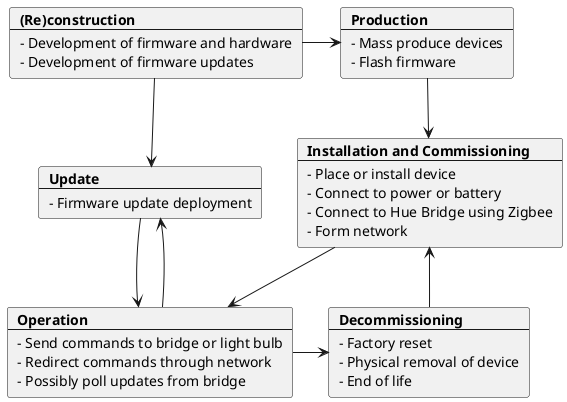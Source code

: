 @startuml

card Construction [
<b>(Re)construction</b>
--
- Development of firmware and hardware
- Development of firmware updates
]

card Production [
<b>Production</b>
--
- Mass produce devices
- Flash firmware
]

card Update [
<b>Update</b>
--
- Firmware update deployment
]

card IC [
<b>Installation and Commissioning</b>
--
- Place or install device
- Connect to power or battery
- Connect to Hue Bridge using Zigbee
- Form network
]

card Operation [
<b>Operation</b>
--
- Send commands to bridge or light bulb
- Redirect commands through network
- Possibly poll updates from bridge
]

card Decommissioning [
<b>Decommissioning</b>
--
- Factory reset
- Physical removal of device
- End of life
]

Construction -> Update
Construction -> Production
Update --> Operation
Operation --> Update
Production --> IC
IC --> Operation
Operation -> Decommissioning
IC <- Decommissioning
@enduml